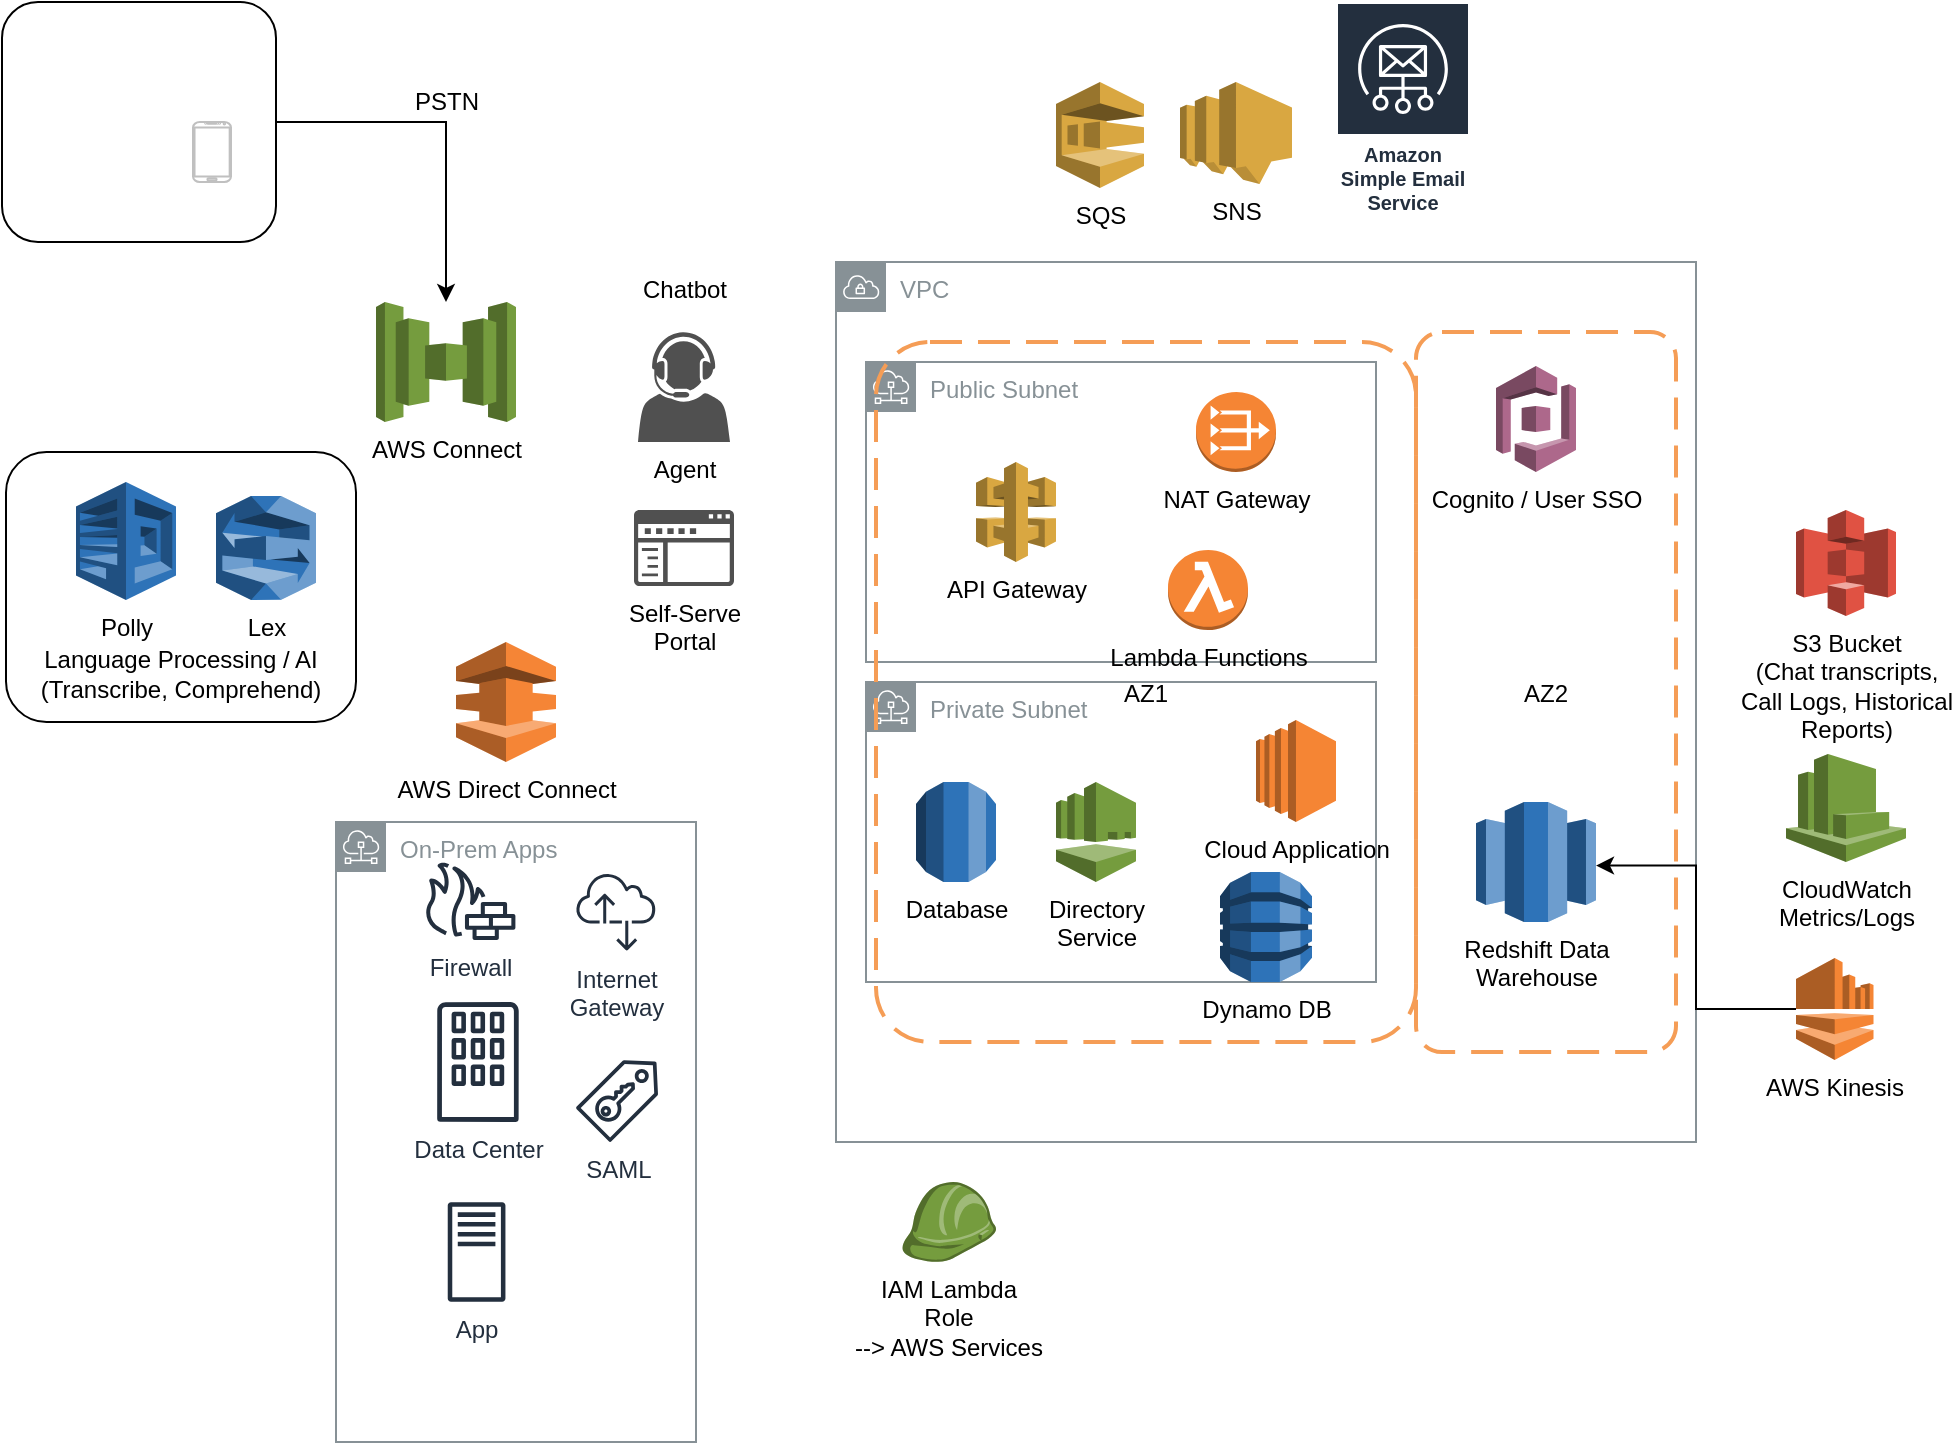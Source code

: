 <mxfile version="12.9.10" type="device"><diagram id="BE_zWHGcXle-3gJ9GQKK" name="Page-1"><mxGraphModel dx="910" dy="1743" grid="1" gridSize="10" guides="1" tooltips="1" connect="1" arrows="1" fold="1" page="1" pageScale="1" pageWidth="827" pageHeight="1169" math="0" shadow="0"><root><mxCell id="0"/><mxCell id="1" parent="0"/><mxCell id="AzX0BseqqBx2DWTqXdT4-46" style="edgeStyle=orthogonalEdgeStyle;rounded=0;orthogonalLoop=1;jettySize=auto;html=1;" edge="1" parent="1" source="AzX0BseqqBx2DWTqXdT4-45" target="AzX0BseqqBx2DWTqXdT4-1"><mxGeometry relative="1" as="geometry"/></mxCell><mxCell id="AzX0BseqqBx2DWTqXdT4-47" value="PSTN" style="text;html=1;align=center;verticalAlign=middle;resizable=0;points=[];" vertex="1" connectable="0" parent="AzX0BseqqBx2DWTqXdT4-46"><mxGeometry x="-0.029" y="-10" relative="1" as="geometry"><mxPoint x="10" y="-10" as="offset"/></mxGeometry></mxCell><mxCell id="AzX0BseqqBx2DWTqXdT4-45" value="" style="rounded=1;whiteSpace=wrap;html=1;" vertex="1" parent="1"><mxGeometry x="23" y="-20" width="137" height="120" as="geometry"/></mxCell><mxCell id="AzX0BseqqBx2DWTqXdT4-19" value="&lt;br&gt;&lt;br&gt;&lt;br&gt;&lt;br&gt;&lt;br&gt;&lt;br&gt;Language Processing / AI&lt;br&gt;(Transcribe, Comprehend)" style="rounded=1;whiteSpace=wrap;html=1;" vertex="1" parent="1"><mxGeometry x="25" y="205" width="175" height="135" as="geometry"/></mxCell><mxCell id="AzX0BseqqBx2DWTqXdT4-1" value="AWS Connect" style="outlineConnect=0;dashed=0;verticalLabelPosition=bottom;verticalAlign=top;align=center;html=1;shape=mxgraph.aws3.connect;fillColor=#759C3E;gradientColor=none;" vertex="1" parent="1"><mxGeometry x="210" y="130" width="70" height="60" as="geometry"/></mxCell><mxCell id="AzX0BseqqBx2DWTqXdT4-2" value="API Gateway" style="outlineConnect=0;dashed=0;verticalLabelPosition=bottom;verticalAlign=top;align=center;html=1;shape=mxgraph.aws3.api_gateway;fillColor=#D9A741;gradientColor=none;" vertex="1" parent="1"><mxGeometry x="510" y="210" width="40" height="50" as="geometry"/></mxCell><mxCell id="AzX0BseqqBx2DWTqXdT4-3" value="AWS Direct Connect" style="outlineConnect=0;dashed=0;verticalLabelPosition=bottom;verticalAlign=top;align=center;html=1;shape=mxgraph.aws3.direct_connect;fillColor=#F58536;gradientColor=none;" vertex="1" parent="1"><mxGeometry x="250" y="300" width="50" height="60" as="geometry"/></mxCell><mxCell id="AzX0BseqqBx2DWTqXdT4-4" value="On-Prem Apps" style="outlineConnect=0;gradientColor=none;html=1;whiteSpace=wrap;fontSize=12;fontStyle=0;shape=mxgraph.aws4.group;grIcon=mxgraph.aws4.group_subnet;strokeColor=#879196;fillColor=none;verticalAlign=top;align=left;spacingLeft=30;fontColor=#879196;dashed=0;" vertex="1" parent="1"><mxGeometry x="190" y="390" width="180" height="310" as="geometry"/></mxCell><mxCell id="AzX0BseqqBx2DWTqXdT4-5" value="VPC" style="outlineConnect=0;gradientColor=none;html=1;whiteSpace=wrap;fontSize=12;fontStyle=0;shape=mxgraph.aws4.group;grIcon=mxgraph.aws4.group_vpc;strokeColor=#879196;fillColor=none;verticalAlign=top;align=left;spacingLeft=30;fontColor=#879196;dashed=0;" vertex="1" parent="1"><mxGeometry x="440" y="110" width="430" height="440" as="geometry"/></mxCell><mxCell id="AzX0BseqqBx2DWTqXdT4-8" value="Public Subnet" style="outlineConnect=0;gradientColor=none;html=1;whiteSpace=wrap;fontSize=12;fontStyle=0;shape=mxgraph.aws4.group;grIcon=mxgraph.aws4.group_subnet;strokeColor=#879196;fillColor=none;verticalAlign=top;align=left;spacingLeft=30;fontColor=#879196;dashed=0;" vertex="1" parent="1"><mxGeometry x="455" y="160" width="255" height="150" as="geometry"/></mxCell><mxCell id="AzX0BseqqBx2DWTqXdT4-9" value="Private Subnet" style="outlineConnect=0;gradientColor=none;html=1;whiteSpace=wrap;fontSize=12;fontStyle=0;shape=mxgraph.aws4.group;grIcon=mxgraph.aws4.group_subnet;strokeColor=#879196;fillColor=none;verticalAlign=top;align=left;spacingLeft=30;fontColor=#879196;dashed=0;" vertex="1" parent="1"><mxGeometry x="455" y="320" width="255" height="150" as="geometry"/></mxCell><mxCell id="AzX0BseqqBx2DWTqXdT4-10" value="Database" style="outlineConnect=0;dashed=0;verticalLabelPosition=bottom;verticalAlign=top;align=center;html=1;shape=mxgraph.aws3.rds;fillColor=#2E73B8;gradientColor=none;" vertex="1" parent="1"><mxGeometry x="480" y="370" width="40" height="50" as="geometry"/></mxCell><mxCell id="AzX0BseqqBx2DWTqXdT4-11" value="NAT Gateway" style="outlineConnect=0;dashed=0;verticalLabelPosition=bottom;verticalAlign=top;align=center;html=1;shape=mxgraph.aws3.vpc_nat_gateway;fillColor=#F58534;gradientColor=none;" vertex="1" parent="1"><mxGeometry x="620" y="175" width="40" height="40" as="geometry"/></mxCell><mxCell id="AzX0BseqqBx2DWTqXdT4-12" value="AZ1" style="rounded=1;arcSize=10;dashed=1;strokeColor=#F59D56;fillColor=none;gradientColor=none;dashPattern=8 4;strokeWidth=2;" vertex="1" parent="1"><mxGeometry x="460" y="150" width="270" height="350" as="geometry"/></mxCell><mxCell id="AzX0BseqqBx2DWTqXdT4-13" value="AZ2" style="rounded=1;arcSize=10;dashed=1;strokeColor=#F59D56;fillColor=none;gradientColor=none;dashPattern=8 4;strokeWidth=2;" vertex="1" parent="1"><mxGeometry x="730" y="145" width="130" height="360" as="geometry"/></mxCell><mxCell id="AzX0BseqqBx2DWTqXdT4-14" value="Cloud Application" style="outlineConnect=0;dashed=0;verticalLabelPosition=bottom;verticalAlign=top;align=center;html=1;shape=mxgraph.aws3.ec2;fillColor=#F58534;gradientColor=none;" vertex="1" parent="1"><mxGeometry x="650" y="339" width="40" height="51" as="geometry"/></mxCell><mxCell id="AzX0BseqqBx2DWTqXdT4-15" value="Directory&lt;br&gt;Service" style="outlineConnect=0;dashed=0;verticalLabelPosition=bottom;verticalAlign=top;align=center;html=1;shape=mxgraph.aws3.directory_service;fillColor=#759C3E;gradientColor=none;" vertex="1" parent="1"><mxGeometry x="550" y="370" width="40" height="50" as="geometry"/></mxCell><mxCell id="AzX0BseqqBx2DWTqXdT4-16" value="Lambda Functions" style="outlineConnect=0;dashed=0;verticalLabelPosition=bottom;verticalAlign=top;align=center;html=1;shape=mxgraph.aws3.lambda_function;fillColor=#F58534;gradientColor=none;" vertex="1" parent="1"><mxGeometry x="606" y="254" width="40" height="40" as="geometry"/></mxCell><mxCell id="AzX0BseqqBx2DWTqXdT4-17" value="Polly" style="outlineConnect=0;dashed=0;verticalLabelPosition=bottom;verticalAlign=top;align=center;html=1;shape=mxgraph.aws3.polly;fillColor=#2E73B8;gradientColor=none;" vertex="1" parent="1"><mxGeometry x="60" y="220" width="50" height="59" as="geometry"/></mxCell><mxCell id="AzX0BseqqBx2DWTqXdT4-18" value="Lex" style="outlineConnect=0;dashed=0;verticalLabelPosition=bottom;verticalAlign=top;align=center;html=1;shape=mxgraph.aws3.lex;fillColor=#2E73B8;gradientColor=none;" vertex="1" parent="1"><mxGeometry x="130" y="227" width="50" height="52" as="geometry"/></mxCell><mxCell id="AzX0BseqqBx2DWTqXdT4-20" value="Chatbot" style="shape=image;html=1;verticalAlign=top;verticalLabelPosition=bottom;labelBackgroundColor=#ffffff;imageAspect=0;aspect=fixed;image=https://cdn3.iconfinder.com/data/icons/digital-banking-solid-fast-transfer/512/customer_live_chat_service-128.png" vertex="1" parent="1"><mxGeometry x="330" y="42" width="68" height="68" as="geometry"/></mxCell><mxCell id="AzX0BseqqBx2DWTqXdT4-21" value="Agent" style="pointerEvents=1;shadow=0;dashed=0;html=1;strokeColor=none;fillColor=#505050;labelPosition=center;verticalLabelPosition=bottom;verticalAlign=top;outlineConnect=0;align=center;shape=mxgraph.office.users.call_center_agent;" vertex="1" parent="1"><mxGeometry x="341" y="145" width="46" height="55" as="geometry"/></mxCell><mxCell id="AzX0BseqqBx2DWTqXdT4-22" value="Self-Serve&lt;br&gt;Portal" style="pointerEvents=1;shadow=0;dashed=0;html=1;strokeColor=none;labelPosition=center;verticalLabelPosition=bottom;verticalAlign=top;align=center;fillColor=#505050;shape=mxgraph.mscae.intune.company_portal" vertex="1" parent="1"><mxGeometry x="339" y="234" width="50" height="38" as="geometry"/></mxCell><mxCell id="AzX0BseqqBx2DWTqXdT4-23" value="Dynamo DB" style="outlineConnect=0;dashed=0;verticalLabelPosition=bottom;verticalAlign=top;align=center;html=1;shape=mxgraph.aws3.dynamo_db;fillColor=#2E73B8;gradientColor=none;" vertex="1" parent="1"><mxGeometry x="632" y="415" width="46" height="55" as="geometry"/></mxCell><mxCell id="AzX0BseqqBx2DWTqXdT4-24" value="Redshift Data&lt;br&gt;Warehouse" style="outlineConnect=0;dashed=0;verticalLabelPosition=bottom;verticalAlign=top;align=center;html=1;shape=mxgraph.aws3.redshift;fillColor=#2E73B8;gradientColor=none;" vertex="1" parent="1"><mxGeometry x="760" y="380" width="60" height="60" as="geometry"/></mxCell><mxCell id="AzX0BseqqBx2DWTqXdT4-26" value="Cognito / User SSO" style="outlineConnect=0;dashed=0;verticalLabelPosition=bottom;verticalAlign=top;align=center;html=1;shape=mxgraph.aws3.cognito;fillColor=#AD688B;gradientColor=none;" vertex="1" parent="1"><mxGeometry x="770" y="162" width="40" height="53" as="geometry"/></mxCell><mxCell id="AzX0BseqqBx2DWTqXdT4-27" value="SQS" style="outlineConnect=0;dashed=0;verticalLabelPosition=bottom;verticalAlign=top;align=center;html=1;shape=mxgraph.aws3.sqs;fillColor=#D9A741;gradientColor=none;" vertex="1" parent="1"><mxGeometry x="550" y="20" width="44" height="53" as="geometry"/></mxCell><mxCell id="AzX0BseqqBx2DWTqXdT4-28" value="SNS" style="outlineConnect=0;dashed=0;verticalLabelPosition=bottom;verticalAlign=top;align=center;html=1;shape=mxgraph.aws3.sns;fillColor=#D9A741;gradientColor=none;" vertex="1" parent="1"><mxGeometry x="612" y="20" width="56" height="51" as="geometry"/></mxCell><mxCell id="AzX0BseqqBx2DWTqXdT4-29" value="Amazon Simple Email Service" style="outlineConnect=0;fontColor=#232F3E;gradientColor=none;strokeColor=#ffffff;fillColor=#232F3E;dashed=0;verticalLabelPosition=middle;verticalAlign=bottom;align=center;html=1;whiteSpace=wrap;fontSize=10;fontStyle=1;spacing=3;shape=mxgraph.aws4.productIcon;prIcon=mxgraph.aws4.simple_email_service;" vertex="1" parent="1"><mxGeometry x="690" y="-20" width="67" height="110" as="geometry"/></mxCell><mxCell id="AzX0BseqqBx2DWTqXdT4-30" value="Firewall" style="outlineConnect=0;fontColor=#232F3E;gradientColor=none;fillColor=#232F3E;strokeColor=none;dashed=0;verticalLabelPosition=bottom;verticalAlign=top;align=center;html=1;fontSize=12;fontStyle=0;aspect=fixed;pointerEvents=1;shape=mxgraph.aws4.generic_firewall;" vertex="1" parent="1"><mxGeometry x="233.82" y="410" width="46.18" height="39" as="geometry"/></mxCell><mxCell id="AzX0BseqqBx2DWTqXdT4-31" value="Data Center" style="outlineConnect=0;fontColor=#232F3E;gradientColor=none;fillColor=#232F3E;strokeColor=none;dashed=0;verticalLabelPosition=bottom;verticalAlign=top;align=center;html=1;fontSize=12;fontStyle=0;aspect=fixed;pointerEvents=1;shape=mxgraph.aws4.corporate_data_center;" vertex="1" parent="1"><mxGeometry x="240.59" y="480" width="40.77" height="60" as="geometry"/></mxCell><mxCell id="AzX0BseqqBx2DWTqXdT4-32" value="SAML" style="outlineConnect=0;fontColor=#232F3E;gradientColor=none;fillColor=#232F3E;strokeColor=none;dashed=0;verticalLabelPosition=bottom;verticalAlign=top;align=center;html=1;fontSize=12;fontStyle=0;aspect=fixed;pointerEvents=1;shape=mxgraph.aws4.saml_token;" vertex="1" parent="1"><mxGeometry x="310" y="509" width="41" height="41" as="geometry"/></mxCell><mxCell id="AzX0BseqqBx2DWTqXdT4-33" value="Internet&lt;br&gt;Gateway" style="outlineConnect=0;fontColor=#232F3E;gradientColor=none;fillColor=#232F3E;strokeColor=none;dashed=0;verticalLabelPosition=bottom;verticalAlign=top;align=center;html=1;fontSize=12;fontStyle=0;aspect=fixed;pointerEvents=1;shape=mxgraph.aws4.internet_alt2;" vertex="1" parent="1"><mxGeometry x="310" y="415" width="40" height="40" as="geometry"/></mxCell><mxCell id="AzX0BseqqBx2DWTqXdT4-34" value="App" style="outlineConnect=0;fontColor=#232F3E;gradientColor=none;fillColor=#232F3E;strokeColor=none;dashed=0;verticalLabelPosition=bottom;verticalAlign=top;align=center;html=1;fontSize=12;fontStyle=0;aspect=fixed;pointerEvents=1;shape=mxgraph.aws4.traditional_server;" vertex="1" parent="1"><mxGeometry x="245.87" y="580" width="28.85" height="50" as="geometry"/></mxCell><mxCell id="AzX0BseqqBx2DWTqXdT4-37" value="IAM Lambda&lt;br&gt;Role&lt;br&gt;--&amp;gt; AWS Services" style="outlineConnect=0;dashed=0;verticalLabelPosition=bottom;verticalAlign=top;align=center;html=1;shape=mxgraph.aws3.role;fillColor=#759C3E;gradientColor=none;" vertex="1" parent="1"><mxGeometry x="472.75" y="570" width="47.25" height="40" as="geometry"/></mxCell><mxCell id="AzX0BseqqBx2DWTqXdT4-38" value="S3 Bucket&lt;br&gt;(Chat transcripts,&lt;br&gt;Call Logs, Historical&lt;br&gt;Reports)" style="outlineConnect=0;dashed=0;verticalLabelPosition=bottom;verticalAlign=top;align=center;html=1;shape=mxgraph.aws3.s3;fillColor=#E05243;gradientColor=none;" vertex="1" parent="1"><mxGeometry x="920" y="234" width="50" height="53" as="geometry"/></mxCell><mxCell id="AzX0BseqqBx2DWTqXdT4-39" value="CloudWatch&lt;br&gt;Metrics/Logs" style="outlineConnect=0;dashed=0;verticalLabelPosition=bottom;verticalAlign=top;align=center;html=1;shape=mxgraph.aws3.cloudwatch;fillColor=#759C3E;gradientColor=none;" vertex="1" parent="1"><mxGeometry x="915" y="356" width="60" height="54" as="geometry"/></mxCell><mxCell id="AzX0BseqqBx2DWTqXdT4-41" style="edgeStyle=orthogonalEdgeStyle;rounded=0;orthogonalLoop=1;jettySize=auto;html=1;entryX=1;entryY=0.53;entryDx=0;entryDy=0;entryPerimeter=0;" edge="1" parent="1" source="AzX0BseqqBx2DWTqXdT4-40" target="AzX0BseqqBx2DWTqXdT4-24"><mxGeometry relative="1" as="geometry"/></mxCell><mxCell id="AzX0BseqqBx2DWTqXdT4-40" value="AWS Kinesis" style="outlineConnect=0;dashed=0;verticalLabelPosition=bottom;verticalAlign=top;align=center;html=1;shape=mxgraph.aws3.kinesis;fillColor=#F58534;gradientColor=none;" vertex="1" parent="1"><mxGeometry x="920" y="458" width="38.75" height="51" as="geometry"/></mxCell><mxCell id="AzX0BseqqBx2DWTqXdT4-42" value="" style="shape=image;html=1;verticalAlign=top;verticalLabelPosition=bottom;labelBackgroundColor=#ffffff;imageAspect=0;aspect=fixed;image=https://cdn4.iconfinder.com/data/icons/ionicons/512/icon-ios7-contact-128.png" vertex="1" parent="1"><mxGeometry x="40" width="70" height="70" as="geometry"/></mxCell><mxCell id="AzX0BseqqBx2DWTqXdT4-43" value="" style="shape=image;html=1;verticalAlign=top;verticalLabelPosition=bottom;labelBackgroundColor=#ffffff;imageAspect=0;aspect=fixed;image=https://cdn4.iconfinder.com/data/icons/business-finance-vol-12-2/512/9-128.png" vertex="1" parent="1"><mxGeometry x="113" width="30" height="30" as="geometry"/></mxCell><mxCell id="AzX0BseqqBx2DWTqXdT4-44" value="" style="verticalLabelPosition=bottom;verticalAlign=top;html=1;shadow=0;dashed=0;strokeWidth=1;shape=mxgraph.android.phone2;strokeColor=#c0c0c0;" vertex="1" parent="1"><mxGeometry x="118.5" y="40" width="19" height="30" as="geometry"/></mxCell></root></mxGraphModel></diagram></mxfile>